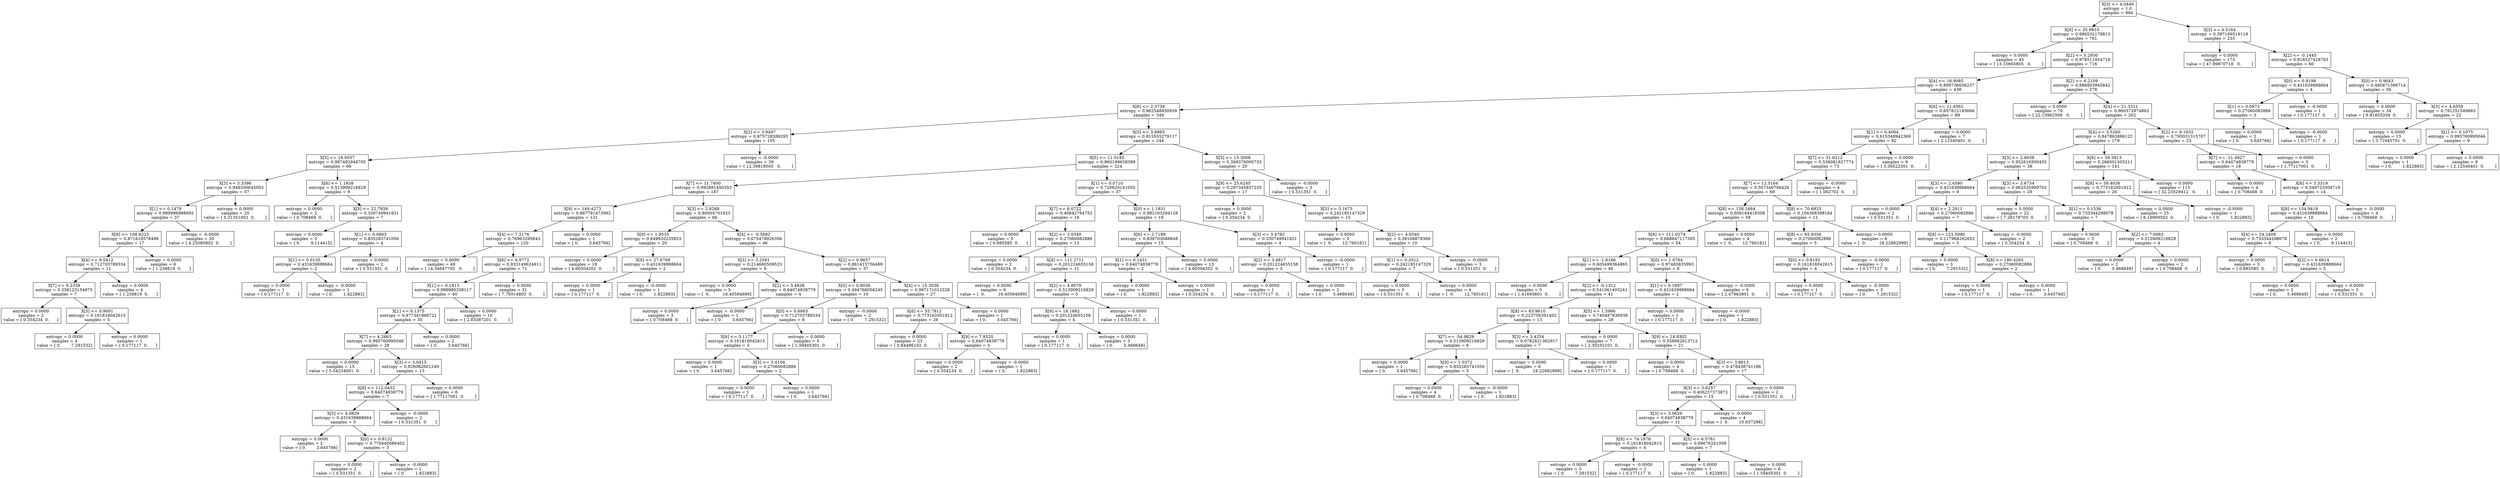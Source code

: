 digraph Tree {
0 [label="X[3] <= 4.0440\nentropy = 1.0\nsamples = 994", shape="box"] ;
1 [label="X[8] <= 35.9910\nentropy = 0.986532178813\nsamples = 761", shape="box"] ;
0 -> 1 ;
2 [label="entropy = 0.0000\nsamples = 45\nvalue = [ 13.10665805   0.        ]", shape="box"] ;
1 -> 2 ;
3 [label="X[2] <= 5.2930\nentropy = 0.978511954719\nsamples = 716", shape="box"] ;
1 -> 3 ;
4 [label="X[4] <= 16.9085\nentropy = 0.899736636237\nsamples = 438", shape="box"] ;
3 -> 4 ;
5 [label="X[6] <= 2.3739\nentropy = 0.962548930939\nsamples = 349", shape="box"] ;
4 -> 5 ;
6 [label="X[2] <= 3.9497\nentropy = 0.975728389293\nsamples = 105", shape="box"] ;
5 -> 6 ;
7 [label="X[5] <= 16.9557\nentropy = 0.987492944705\nsamples = 66", shape="box"] ;
6 -> 7 ;
8 [label="X[3] <= 3.3396\nentropy = 0.948356645003\nsamples = 57", shape="box"] ;
7 -> 8 ;
9 [label="X[1] <= 0.1479\nentropy = 0.999996988692\nsamples = 37", shape="box"] ;
8 -> 9 ;
10 [label="X[8] <= 108.8225\nentropy = 0.871619578496\nsamples = 17", shape="box"] ;
9 -> 10 ;
11 [label="X[4] <= 9.5412\nentropy = 0.712703789334\nsamples = 11", shape="box"] ;
10 -> 11 ;
12 [label="X[7] <= 9.2339\nentropy = 0.358123154975\nsamples = 7", shape="box"] ;
11 -> 12 ;
13 [label="entropy = 0.0000\nsamples = 2\nvalue = [ 0.354234  0.      ]", shape="box"] ;
12 -> 13 ;
14 [label="X[5] <= 0.9001\nentropy = 0.161818042615\nsamples = 5", shape="box"] ;
12 -> 14 ;
15 [label="entropy = 0.0000\nsamples = 4\nvalue = [ 0.        7.291532]", shape="box"] ;
14 -> 15 ;
16 [label="entropy = 0.0000\nsamples = 1\nvalue = [ 0.177117  0.      ]", shape="box"] ;
14 -> 16 ;
17 [label="entropy = 0.0000\nsamples = 4\nvalue = [ 1.239819  0.      ]", shape="box"] ;
11 -> 17 ;
18 [label="entropy = 0.0000\nsamples = 6\nvalue = [ 1.239819  0.      ]", shape="box"] ;
10 -> 18 ;
19 [label="entropy = -0.0000\nsamples = 20\nvalue = [ 4.25080802  0.        ]", shape="box"] ;
9 -> 19 ;
20 [label="entropy = 0.0000\nsamples = 20\nvalue = [ 5.31351002  0.        ]", shape="box"] ;
8 -> 20 ;
21 [label="X[6] <= 1.1938\nentropy = 0.513909216829\nsamples = 9", shape="box"] ;
7 -> 21 ;
22 [label="entropy = 0.0000\nsamples = 2\nvalue = [ 0.708468  0.      ]", shape="box"] ;
21 -> 22 ;
23 [label="X[5] <= 22.7939\nentropy = 0.330749941831\nsamples = 7", shape="box"] ;
21 -> 23 ;
24 [label="entropy = 0.0000\nsamples = 3\nvalue = [ 0.        9.114415]", shape="box"] ;
23 -> 24 ;
25 [label="X[1] <= 0.0803\nentropy = 0.855283741056\nsamples = 4", shape="box"] ;
23 -> 25 ;
26 [label="X[1] <= 0.0135\nentropy = 0.431639888664\nsamples = 2", shape="box"] ;
25 -> 26 ;
27 [label="entropy = 0.0000\nsamples = 1\nvalue = [ 0.177117  0.      ]", shape="box"] ;
26 -> 27 ;
28 [label="entropy = -0.0000\nsamples = 1\nvalue = [ 0.        1.822883]", shape="box"] ;
26 -> 28 ;
29 [label="entropy = 0.0000\nsamples = 2\nvalue = [ 0.531351  0.      ]", shape="box"] ;
25 -> 29 ;
30 [label="entropy = -0.0000\nsamples = 39\nvalue = [ 12.39819005   0.        ]", shape="box"] ;
6 -> 30 ;
31 [label="X[3] <= 3.8865\nentropy = 0.915555279117\nsamples = 244", shape="box"] ;
5 -> 31 ;
32 [label="X[5] <= 11.0185\nentropy = 0.960199658389\nsamples = 224", shape="box"] ;
31 -> 32 ;
33 [label="X[7] <= 11.7400\nentropy = 0.992881450353\nsamples = 187", shape="box"] ;
32 -> 33 ;
34 [label="X[9] <= 149.4273\nentropy = 0.867791473992\nsamples = 121", shape="box"] ;
33 -> 34 ;
35 [label="X[4] <= 7.2176\nentropy = 0.76963295843\nsamples = 120", shape="box"] ;
34 -> 35 ;
36 [label="entropy = 0.0000\nsamples = 49\nvalue = [ 14.34647705   0.        ]", shape="box"] ;
35 -> 36 ;
37 [label="X[6] <= 6.9772\nentropy = 0.933149624611\nsamples = 71", shape="box"] ;
35 -> 37 ;
38 [label="X[1] <= 0.1613\nentropy = 0.999980338117\nsamples = 40", shape="box"] ;
37 -> 38 ;
39 [label="X[1] <= 0.1375\nentropy = 0.977341966721\nsamples = 30", shape="box"] ;
38 -> 39 ;
40 [label="X[7] <= 4.2663\nentropy = 0.995760995046\nsamples = 28", shape="box"] ;
39 -> 40 ;
41 [label="entropy = 0.0000\nsamples = 15\nvalue = [ 3.54234001  0.        ]", shape="box"] ;
40 -> 41 ;
42 [label="X[3] <= 3.0415\nentropy = 0.926082601249\nsamples = 13", shape="box"] ;
40 -> 42 ;
43 [label="X[8] <= 112.0432\nentropy = 0.64074838779\nsamples = 7", shape="box"] ;
42 -> 43 ;
44 [label="X[5] <= 4.0829\nentropy = 0.431639888664\nsamples = 5", shape="box"] ;
43 -> 44 ;
45 [label="entropy = 0.0000\nsamples = 2\nvalue = [ 0.        3.645766]", shape="box"] ;
44 -> 45 ;
46 [label="X[0] <= 0.8122\nentropy = 0.770440086402\nsamples = 3", shape="box"] ;
44 -> 46 ;
47 [label="entropy = 0.0000\nsamples = 2\nvalue = [ 0.531351  0.      ]", shape="box"] ;
46 -> 47 ;
48 [label="entropy = -0.0000\nsamples = 1\nvalue = [ 0.        1.822883]", shape="box"] ;
46 -> 48 ;
49 [label="entropy = -0.0000\nsamples = 2\nvalue = [ 0.531351  0.      ]", shape="box"] ;
43 -> 49 ;
50 [label="entropy = 0.0000\nsamples = 6\nvalue = [ 1.77117001  0.        ]", shape="box"] ;
42 -> 50 ;
51 [label="entropy = 0.0000\nsamples = 2\nvalue = [ 0.        3.645766]", shape="box"] ;
39 -> 51 ;
52 [label="entropy = 0.0000\nsamples = 10\nvalue = [ 2.83387201  0.        ]", shape="box"] ;
38 -> 52 ;
53 [label="entropy = 0.0000\nsamples = 31\nvalue = [ 7.79314803  0.        ]", shape="box"] ;
37 -> 53 ;
54 [label="entropy = 0.0000\nsamples = 1\nvalue = [ 0.        3.645766]", shape="box"] ;
34 -> 54 ;
55 [label="X[3] <= 2.8268\nentropy = 0.80004701923\nsamples = 66", shape="box"] ;
33 -> 55 ;
56 [label="X[0] <= 1.9533\nentropy = 0.849920235853\nsamples = 20", shape="box"] ;
55 -> 56 ;
57 [label="entropy = 0.0000\nsamples = 18\nvalue = [ 4.60504202  0.        ]", shape="box"] ;
56 -> 57 ;
58 [label="X[9] <= 27.6768\nentropy = 0.431639888664\nsamples = 2", shape="box"] ;
56 -> 58 ;
59 [label="entropy = 0.0000\nsamples = 1\nvalue = [ 0.177117  0.      ]", shape="box"] ;
58 -> 59 ;
60 [label="entropy = -0.0000\nsamples = 1\nvalue = [ 0.        1.822883]", shape="box"] ;
58 -> 60 ;
61 [label="X[4] <= -0.5682\nentropy = 0.675478926356\nsamples = 46", shape="box"] ;
55 -> 61 ;
62 [label="X[3] <= 3.2581\nentropy = 0.214680509523\nsamples = 9", shape="box"] ;
61 -> 62 ;
63 [label="entropy = 0.0000\nsamples = 5\nvalue = [  0.          16.40594699]", shape="box"] ;
62 -> 63 ;
64 [label="X[2] <= 3.4838\nentropy = 0.64074838779\nsamples = 4", shape="box"] ;
62 -> 64 ;
65 [label="entropy = 0.0000\nsamples = 3\nvalue = [ 0.708468  0.      ]", shape="box"] ;
64 -> 65 ;
66 [label="entropy = -0.0000\nsamples = 1\nvalue = [ 0.        3.645766]", shape="box"] ;
64 -> 66 ;
67 [label="X[2] <= 0.9657\nentropy = 0.861415756489\nsamples = 37", shape="box"] ;
61 -> 67 ;
68 [label="X[0] <= 0.8036\nentropy = 0.494768056245\nsamples = 10", shape="box"] ;
67 -> 68 ;
69 [label="X[0] <= 0.6863\nentropy = 0.712703789334\nsamples = 8", shape="box"] ;
68 -> 69 ;
70 [label="X[6] <= 3.1177\nentropy = 0.161818042615\nsamples = 3", shape="box"] ;
69 -> 70 ;
71 [label="entropy = 0.0000\nsamples = 1\nvalue = [ 0.        3.645766]", shape="box"] ;
70 -> 71 ;
72 [label="X[3] <= 3.4104\nentropy = 0.27060082886\nsamples = 2", shape="box"] ;
70 -> 72 ;
73 [label="entropy = 0.0000\nsamples = 1\nvalue = [ 0.177117  0.      ]", shape="box"] ;
72 -> 73 ;
74 [label="entropy = 0.0000\nsamples = 1\nvalue = [ 0.        3.645766]", shape="box"] ;
72 -> 74 ;
75 [label="entropy = 0.0000\nsamples = 5\nvalue = [ 1.59405301  0.        ]", shape="box"] ;
69 -> 75 ;
76 [label="entropy = -0.0000\nsamples = 2\nvalue = [ 0.        7.291532]", shape="box"] ;
68 -> 76 ;
77 [label="X[4] <= 15.3038\nentropy = 0.997171012328\nsamples = 27", shape="box"] ;
67 -> 77 ;
78 [label="X[6] <= 55.7812\nentropy = 0.773162001912\nsamples = 26", shape="box"] ;
77 -> 78 ;
79 [label="entropy = 0.0000\nsamples = 23\nvalue = [ 5.84486102  0.        ]", shape="box"] ;
78 -> 79 ;
80 [label="X[9] <= 7.8520\nentropy = 0.64074838779\nsamples = 3", shape="box"] ;
78 -> 80 ;
81 [label="entropy = 0.0000\nsamples = 2\nvalue = [ 0.354234  0.      ]", shape="box"] ;
80 -> 81 ;
82 [label="entropy = -0.0000\nsamples = 1\nvalue = [ 0.        1.822883]", shape="box"] ;
80 -> 82 ;
83 [label="entropy = 0.0000\nsamples = 1\nvalue = [ 0.        3.645766]", shape="box"] ;
77 -> 83 ;
84 [label="X[1] <= 0.0710\nentropy = 0.720620141055\nsamples = 37", shape="box"] ;
32 -> 84 ;
85 [label="X[7] <= 6.0722\nentropy = 0.40842784752\nsamples = 18", shape="box"] ;
84 -> 85 ;
86 [label="entropy = 0.0000\nsamples = 5\nvalue = [ 0.885585  0.      ]", shape="box"] ;
85 -> 86 ;
87 [label="X[2] <= 3.0340\nentropy = 0.27060082886\nsamples = 13", shape="box"] ;
85 -> 87 ;
88 [label="entropy = 0.0000\nsamples = 2\nvalue = [ 0.354234  0.      ]", shape="box"] ;
87 -> 88 ;
89 [label="X[8] <= 111.2711\nentropy = 0.201224655158\nsamples = 11", shape="box"] ;
87 -> 89 ;
90 [label="entropy = 0.0000\nsamples = 6\nvalue = [  0.          16.40594699]", shape="box"] ;
89 -> 90 ;
91 [label="X[2] <= 4.8079\nentropy = 0.513909216829\nsamples = 5", shape="box"] ;
89 -> 91 ;
92 [label="X[9] <= 18.1682\nentropy = 0.201224655158\nsamples = 4", shape="box"] ;
91 -> 92 ;
93 [label="entropy = 0.0000\nsamples = 1\nvalue = [ 0.177117  0.      ]", shape="box"] ;
92 -> 93 ;
94 [label="entropy = 0.0000\nsamples = 3\nvalue = [ 0.        5.468649]", shape="box"] ;
92 -> 94 ;
95 [label="entropy = 0.0000\nsamples = 1\nvalue = [ 0.531351  0.      ]", shape="box"] ;
91 -> 95 ;
96 [label="X[0] <= 1.1831\nentropy = 0.982163294128\nsamples = 19", shape="box"] ;
84 -> 96 ;
97 [label="X[6] <= 2.7189\nentropy = 0.839703088848\nsamples = 15", shape="box"] ;
96 -> 97 ;
98 [label="X[1] <= 0.1431\nentropy = 0.64074838779\nsamples = 2", shape="box"] ;
97 -> 98 ;
99 [label="entropy = 0.0000\nsamples = 1\nvalue = [ 0.        1.822883]", shape="box"] ;
98 -> 99 ;
100 [label="entropy = 0.0000\nsamples = 1\nvalue = [ 0.354234  0.      ]", shape="box"] ;
98 -> 100 ;
101 [label="entropy = 0.0000\nsamples = 13\nvalue = [ 4.60504202  0.        ]", shape="box"] ;
97 -> 101 ;
102 [label="X[3] <= 3.4782\nentropy = 0.330749941831\nsamples = 4", shape="box"] ;
96 -> 102 ;
103 [label="X[2] <= 3.4817\nentropy = 0.201224655158\nsamples = 3", shape="box"] ;
102 -> 103 ;
104 [label="entropy = 0.0000\nsamples = 1\nvalue = [ 0.177117  0.      ]", shape="box"] ;
103 -> 104 ;
105 [label="entropy = 0.0000\nsamples = 2\nvalue = [ 0.        5.468649]", shape="box"] ;
103 -> 105 ;
106 [label="entropy = -0.0000\nsamples = 1\nvalue = [ 0.177117  0.      ]", shape="box"] ;
102 -> 106 ;
107 [label="X[5] <= 15.3008\nentropy = 0.369376000733\nsamples = 20", shape="box"] ;
31 -> 107 ;
108 [label="X[9] <= 25.6245\nentropy = 0.297345837235\nsamples = 17", shape="box"] ;
107 -> 108 ;
109 [label="entropy = 0.0000\nsamples = 2\nvalue = [ 0.354234  0.      ]", shape="box"] ;
108 -> 109 ;
110 [label="X[5] <= 3.1675\nentropy = 0.242185147329\nsamples = 15", shape="box"] ;
108 -> 110 ;
111 [label="entropy = 0.0000\nsamples = 5\nvalue = [  0.        12.760181]", shape="box"] ;
110 -> 111 ;
112 [label="X[2] <= 4.6540\nentropy = 0.39108879366\nsamples = 10", shape="box"] ;
110 -> 112 ;
113 [label="X[1] <= 0.2012\nentropy = 0.242185147329\nsamples = 7", shape="box"] ;
112 -> 113 ;
114 [label="entropy = 0.0000\nsamples = 3\nvalue = [ 0.531351  0.      ]", shape="box"] ;
113 -> 114 ;
115 [label="entropy = 0.0000\nsamples = 4\nvalue = [  0.        12.760181]", shape="box"] ;
113 -> 115 ;
116 [label="entropy = -0.0000\nsamples = 3\nvalue = [ 0.531351  0.      ]", shape="box"] ;
112 -> 116 ;
117 [label="entropy = -0.0000\nsamples = 3\nvalue = [ 0.531351  0.      ]", shape="box"] ;
107 -> 117 ;
118 [label="X[6] <= 11.6562\nentropy = 0.657812195666\nsamples = 89", shape="box"] ;
4 -> 118 ;
119 [label="X[1] <= 0.4064\nentropy = 0.615348942369\nsamples = 82", shape="box"] ;
118 -> 119 ;
120 [label="X[7] <= 31.6212\nentropy = 0.536081827774\nsamples = 73", shape="box"] ;
119 -> 120 ;
121 [label="X[7] <= 12.5164\nentropy = 0.507349798426\nsamples = 69", shape="box"] ;
120 -> 121 ;
122 [label="X[8] <= 158.1684\nentropy = 0.609184416508\nsamples = 58", shape="box"] ;
121 -> 122 ;
123 [label="X[8] <= 111.0274\nentropy = 0.688647117305\nsamples = 54", shape="box"] ;
122 -> 123 ;
124 [label="X[1] <= -1.8166\nentropy = 0.605499364865\nsamples = 46", shape="box"] ;
123 -> 124 ;
125 [label="entropy = 0.0000\nsamples = 5\nvalue = [ 1.41693601  0.        ]", shape="box"] ;
124 -> 125 ;
126 [label="X[2] <= -0.1312\nentropy = 0.541061403241\nsamples = 41", shape="box"] ;
124 -> 126 ;
127 [label="X[8] <= 83.9610\nentropy = 0.223756391402\nsamples = 13", shape="box"] ;
126 -> 127 ;
128 [label="X[7] <= -54.9829\nentropy = 0.513909216829\nsamples = 6", shape="box"] ;
127 -> 128 ;
129 [label="entropy = 0.0000\nsamples = 1\nvalue = [ 0.        3.645766]", shape="box"] ;
128 -> 129 ;
130 [label="X[0] <= 1.0372\nentropy = 0.855283741056\nsamples = 5", shape="box"] ;
128 -> 130 ;
131 [label="entropy = 0.0000\nsamples = 4\nvalue = [ 0.708468  0.      ]", shape="box"] ;
130 -> 131 ;
132 [label="entropy = -0.0000\nsamples = 1\nvalue = [ 0.        1.822883]", shape="box"] ;
130 -> 132 ;
133 [label="X[3] <= 3.4254\nentropy = 0.0782821362917\nsamples = 7", shape="box"] ;
127 -> 133 ;
134 [label="entropy = 0.0000\nsamples = 6\nvalue = [  0.          18.22882999]", shape="box"] ;
133 -> 134 ;
135 [label="entropy = 0.0000\nsamples = 1\nvalue = [ 0.177117  0.      ]", shape="box"] ;
133 -> 135 ;
136 [label="X[5] <= 1.5986\nentropy = 0.740487836938\nsamples = 28", shape="box"] ;
126 -> 136 ;
137 [label="entropy = 0.0000\nsamples = 7\nvalue = [ 2.30252101  0.        ]", shape="box"] ;
136 -> 137 ;
138 [label="X[9] <= 14.8302\nentropy = 0.558962813712\nsamples = 21", shape="box"] ;
136 -> 138 ;
139 [label="entropy = 0.0000\nsamples = 4\nvalue = [ 0.708468  0.      ]", shape="box"] ;
138 -> 139 ;
140 [label="X[3] <= 3.8813\nentropy = 0.478438741186\nsamples = 17", shape="box"] ;
138 -> 140 ;
141 [label="X[3] <= 3.6257\nentropy = 0.406257373872\nsamples = 15", shape="box"] ;
140 -> 141 ;
142 [label="X[3] <= 3.0629\nentropy = 0.64074838779\nsamples = 11", shape="box"] ;
141 -> 142 ;
143 [label="X[8] <= 74.1876\nentropy = 0.161818042615\nsamples = 4", shape="box"] ;
142 -> 143 ;
144 [label="entropy = 0.0000\nsamples = 3\nvalue = [ 0.        7.291532]", shape="box"] ;
143 -> 144 ;
145 [label="entropy = -0.0000\nsamples = 1\nvalue = [ 0.177117  0.      ]", shape="box"] ;
143 -> 145 ;
146 [label="X[5] <= 6.5761\nentropy = 0.99676241008\nsamples = 7", shape="box"] ;
142 -> 146 ;
147 [label="entropy = 0.0000\nsamples = 1\nvalue = [ 0.        1.822883]", shape="box"] ;
146 -> 147 ;
148 [label="entropy = 0.0000\nsamples = 6\nvalue = [ 1.59405301  0.        ]", shape="box"] ;
146 -> 148 ;
149 [label="entropy = -0.0000\nsamples = 4\nvalue = [  0.        10.937298]", shape="box"] ;
141 -> 149 ;
150 [label="entropy = 0.0000\nsamples = 2\nvalue = [ 0.531351  0.      ]", shape="box"] ;
140 -> 150 ;
151 [label="X[0] <= 1.0764\nentropy = 0.97485835993\nsamples = 8", shape="box"] ;
123 -> 151 ;
152 [label="X[1] <= 0.1897\nentropy = 0.431639888664\nsamples = 2", shape="box"] ;
151 -> 152 ;
153 [label="entropy = 0.0000\nsamples = 1\nvalue = [ 0.177117  0.      ]", shape="box"] ;
152 -> 153 ;
154 [label="entropy = -0.0000\nsamples = 1\nvalue = [ 0.        1.822883]", shape="box"] ;
152 -> 154 ;
155 [label="entropy = -0.0000\nsamples = 6\nvalue = [ 2.47963801  0.        ]", shape="box"] ;
151 -> 155 ;
156 [label="entropy = 0.0000\nsamples = 4\nvalue = [  0.        12.760181]", shape="box"] ;
122 -> 156 ;
157 [label="X[8] <= 70.6825\nentropy = 0.104368398164\nsamples = 11", shape="box"] ;
121 -> 157 ;
158 [label="X[8] <= 65.9356\nentropy = 0.27060082886\nsamples = 5", shape="box"] ;
157 -> 158 ;
159 [label="X[0] <= 0.8192\nentropy = 0.161818042615\nsamples = 4", shape="box"] ;
158 -> 159 ;
160 [label="entropy = 0.0000\nsamples = 1\nvalue = [ 0.177117  0.      ]", shape="box"] ;
159 -> 160 ;
161 [label="entropy = -0.0000\nsamples = 3\nvalue = [ 0.        7.291532]", shape="box"] ;
159 -> 161 ;
162 [label="entropy = -0.0000\nsamples = 1\nvalue = [ 0.177117  0.      ]", shape="box"] ;
158 -> 162 ;
163 [label="entropy = 0.0000\nsamples = 6\nvalue = [  0.          18.22882999]", shape="box"] ;
157 -> 163 ;
164 [label="entropy = -0.0000\nsamples = 4\nvalue = [ 1.062702  0.      ]", shape="box"] ;
120 -> 164 ;
165 [label="entropy = 0.0000\nsamples = 9\nvalue = [ 3.36522301  0.        ]", shape="box"] ;
119 -> 165 ;
166 [label="entropy = 0.0000\nsamples = 7\nvalue = [ 2.12540401  0.        ]", shape="box"] ;
118 -> 166 ;
167 [label="X[2] <= 6.2109\nentropy = 0.886803945842\nsamples = 278", shape="box"] ;
3 -> 167 ;
168 [label="entropy = 0.0000\nsamples = 76\nvalue = [ 22.13962508   0.        ]", shape="box"] ;
167 -> 168 ;
169 [label="X[4] <= 21.3311\nentropy = 0.960372974863\nsamples = 202", shape="box"] ;
167 -> 169 ;
170 [label="X[4] <= 3.5260\nentropy = 0.847863886122\nsamples = 179", shape="box"] ;
169 -> 170 ;
171 [label="X[3] <= 2.6638\nentropy = 0.952616500455\nsamples = 38", shape="box"] ;
170 -> 171 ;
172 [label="X[3] <= 2.4590\nentropy = 0.431639888664\nsamples = 9", shape="box"] ;
171 -> 172 ;
173 [label="entropy = 0.0000\nsamples = 2\nvalue = [ 0.531351  0.      ]", shape="box"] ;
172 -> 173 ;
174 [label="X[4] <= 2.2911\nentropy = 0.27060082886\nsamples = 7", shape="box"] ;
172 -> 174 ;
175 [label="X[8] <= 123.5080\nentropy = 0.117968262652\nsamples = 5", shape="box"] ;
174 -> 175 ;
176 [label="entropy = 0.0000\nsamples = 3\nvalue = [ 0.        7.291532]", shape="box"] ;
175 -> 176 ;
177 [label="X[8] <= 190.4265\nentropy = 0.27060082886\nsamples = 2", shape="box"] ;
175 -> 177 ;
178 [label="entropy = 0.0000\nsamples = 1\nvalue = [ 0.177117  0.      ]", shape="box"] ;
177 -> 178 ;
179 [label="entropy = 0.0000\nsamples = 1\nvalue = [ 0.        3.645766]", shape="box"] ;
177 -> 179 ;
180 [label="entropy = -0.0000\nsamples = 2\nvalue = [ 0.354234  0.      ]", shape="box"] ;
174 -> 180 ;
181 [label="X[3] <= 3.6734\nentropy = 0.962535999702\nsamples = 29", shape="box"] ;
171 -> 181 ;
182 [label="entropy = 0.0000\nsamples = 22\nvalue = [ 7.26179703  0.        ]", shape="box"] ;
181 -> 182 ;
183 [label="X[1] <= 0.1536\nentropy = 0.733344298078\nsamples = 7", shape="box"] ;
181 -> 183 ;
184 [label="entropy = 0.0000\nsamples = 3\nvalue = [ 0.708468  0.      ]", shape="box"] ;
183 -> 184 ;
185 [label="X[2] <= 7.6983\nentropy = 0.513909216829\nsamples = 4", shape="box"] ;
183 -> 185 ;
186 [label="entropy = 0.0000\nsamples = 2\nvalue = [ 0.        5.468649]", shape="box"] ;
185 -> 186 ;
187 [label="entropy = 0.0000\nsamples = 2\nvalue = [ 0.708468  0.      ]", shape="box"] ;
185 -> 187 ;
188 [label="X[8] <= 58.5813\nentropy = 0.266001505211\nsamples = 141", shape="box"] ;
170 -> 188 ;
189 [label="X[8] <= 58.4036\nentropy = 0.773162001912\nsamples = 26", shape="box"] ;
188 -> 189 ;
190 [label="entropy = 0.0000\nsamples = 25\nvalue = [ 6.19909502  0.        ]", shape="box"] ;
189 -> 190 ;
191 [label="entropy = -0.0000\nsamples = 1\nvalue = [ 0.        1.822883]", shape="box"] ;
189 -> 191 ;
192 [label="entropy = 0.0000\nsamples = 115\nvalue = [ 32.23529412   0.        ]", shape="box"] ;
188 -> 192 ;
193 [label="X[2] <= 9.1632\nentropy = 0.795031315707\nsamples = 23", shape="box"] ;
169 -> 193 ;
194 [label="X[7] <= -11.4927\nentropy = 0.64074838779\nsamples = 18", shape="box"] ;
193 -> 194 ;
195 [label="entropy = 0.0000\nsamples = 4\nvalue = [ 0.708468  0.      ]", shape="box"] ;
194 -> 195 ;
196 [label="X[6] <= 3.3319\nentropy = 0.549723309719\nsamples = 14", shape="box"] ;
194 -> 196 ;
197 [label="X[8] <= 134.9418\nentropy = 0.431639888664\nsamples = 10", shape="box"] ;
196 -> 197 ;
198 [label="X[4] <= 24.2409\nentropy = 0.733344298078\nsamples = 8", shape="box"] ;
197 -> 198 ;
199 [label="entropy = 0.0000\nsamples = 3\nvalue = [ 0.885585  0.      ]", shape="box"] ;
198 -> 199 ;
200 [label="X[2] <= 6.6614\nentropy = 0.431639888664\nsamples = 5", shape="box"] ;
198 -> 200 ;
201 [label="entropy = 0.0000\nsamples = 2\nvalue = [ 0.        5.468649]", shape="box"] ;
200 -> 201 ;
202 [label="entropy = 0.0000\nsamples = 3\nvalue = [ 0.531351  0.      ]", shape="box"] ;
200 -> 202 ;
203 [label="entropy = 0.0000\nsamples = 2\nvalue = [ 0.        9.114415]", shape="box"] ;
197 -> 203 ;
204 [label="entropy = -0.0000\nsamples = 4\nvalue = [ 0.708468  0.      ]", shape="box"] ;
196 -> 204 ;
205 [label="entropy = 0.0000\nsamples = 5\nvalue = [ 1.77117001  0.        ]", shape="box"] ;
193 -> 205 ;
206 [label="X[3] <= 4.5164\nentropy = 0.397189519119\nsamples = 233", shape="box"] ;
0 -> 206 ;
207 [label="entropy = 0.0000\nsamples = 173\nvalue = [ 47.99870718   0.        ]", shape="box"] ;
206 -> 207 ;
208 [label="X[2] <= -0.1445\nentropy = 0.816527428763\nsamples = 60", shape="box"] ;
206 -> 208 ;
209 [label="X[0] <= 0.9198\nentropy = 0.431639888664\nsamples = 4", shape="box"] ;
208 -> 209 ;
210 [label="X[1] <= 0.0973\nentropy = 0.27060082886\nsamples = 3", shape="box"] ;
209 -> 210 ;
211 [label="entropy = 0.0000\nsamples = 2\nvalue = [ 0.        3.645766]", shape="box"] ;
210 -> 211 ;
212 [label="entropy = -0.0000\nsamples = 1\nvalue = [ 0.177117  0.      ]", shape="box"] ;
210 -> 212 ;
213 [label="entropy = -0.0000\nsamples = 1\nvalue = [ 0.177117  0.      ]", shape="box"] ;
209 -> 213 ;
214 [label="X[0] <= 0.9043\nentropy = 0.480471396714\nsamples = 56", shape="box"] ;
208 -> 214 ;
215 [label="entropy = 0.0000\nsamples = 34\nvalue = [ 9.91855204  0.        ]", shape="box"] ;
214 -> 215 ;
216 [label="X[3] <= 4.6558\nentropy = 0.791251549663\nsamples = 22", shape="box"] ;
214 -> 216 ;
217 [label="entropy = 0.0000\nsamples = 13\nvalue = [ 3.71945701  0.        ]", shape="box"] ;
216 -> 217 ;
218 [label="X[1] <= 0.1075\nentropy = 0.995760995046\nsamples = 9", shape="box"] ;
216 -> 218 ;
219 [label="entropy = 0.0000\nsamples = 1\nvalue = [ 0.        1.822883]", shape="box"] ;
218 -> 219 ;
220 [label="entropy = 0.0000\nsamples = 8\nvalue = [ 2.12540401  0.        ]", shape="box"] ;
218 -> 220 ;
}